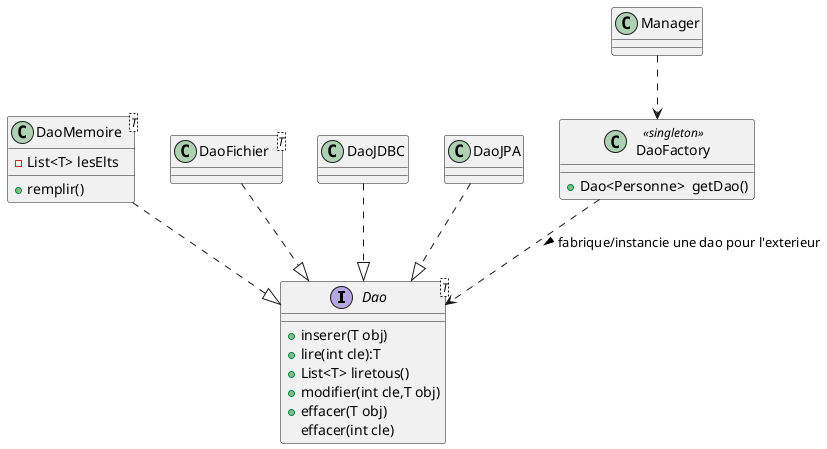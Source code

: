 @startuml 
interface  Dao<T>{
+inserer(T obj)
+lire(int cle):T
+List<T> liretous()
+modifier(int cle,T obj)
+effacer(T obj)
effacer(int cle)
}
class DaoMemoire<T>{
- List<T> lesElts
+ remplir()
}
class DaoFichier<T>
DaoMemoire ..|> Dao
DaoFichier ..|> Dao
DaoJDBC ..|> Dao
DaoJPA ..|> Dao
DaoFactory ..>Dao :> fabrique/instancie une dao pour l'exterieur
class DaoFactory<<singleton>>{
+Dao<Personne>  getDao()
}
class Manager{

}
Manager ..> DaoFactory
@enduml
